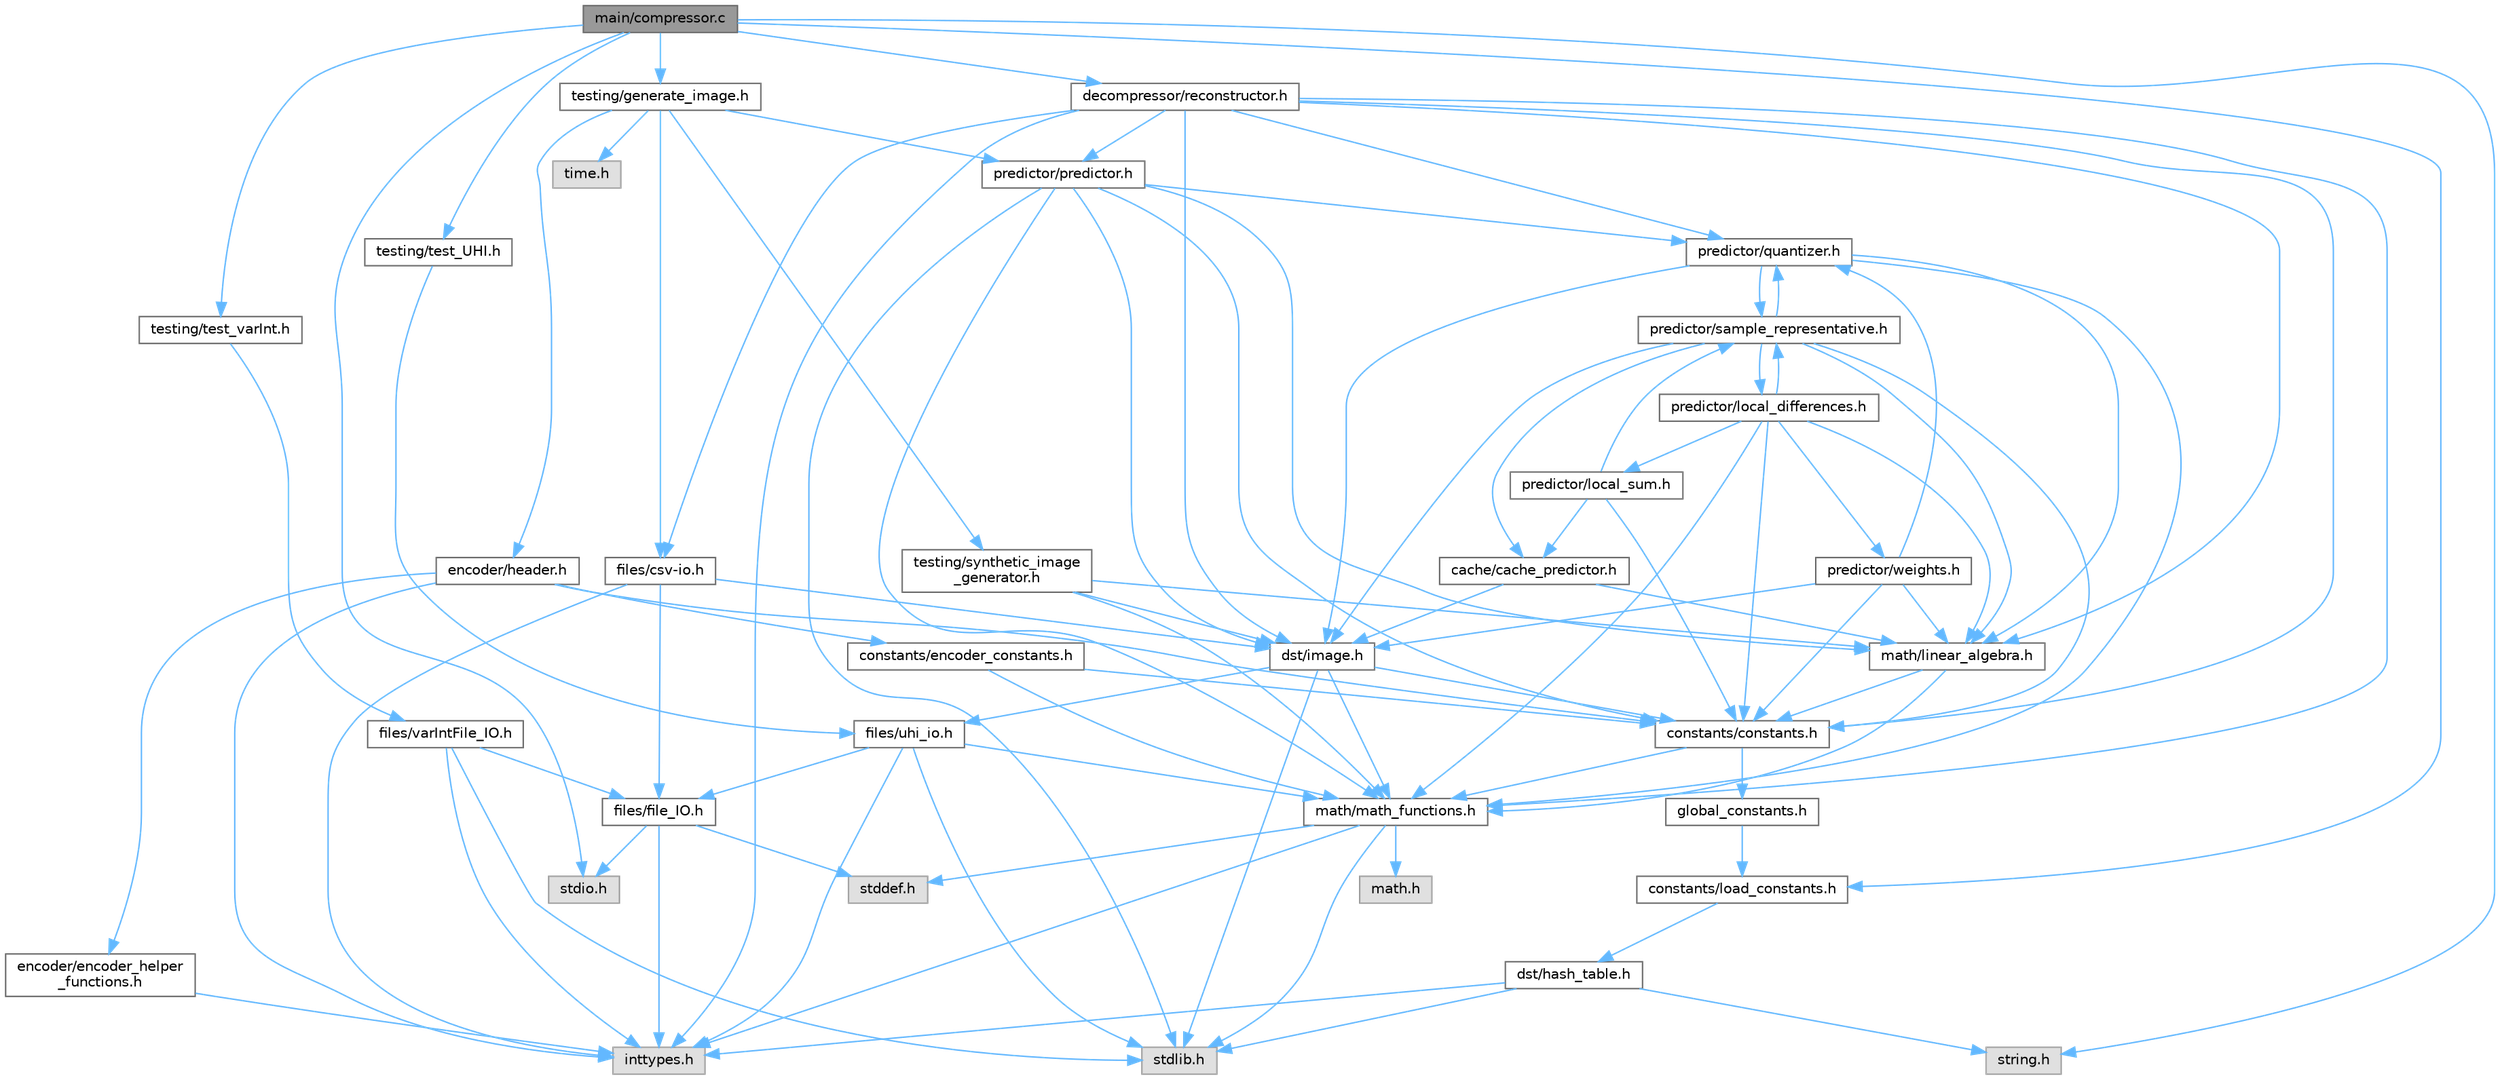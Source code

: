 digraph "main/compressor.c"
{
 // LATEX_PDF_SIZE
  bgcolor="transparent";
  edge [fontname=Helvetica,fontsize=10,labelfontname=Helvetica,labelfontsize=10];
  node [fontname=Helvetica,fontsize=10,shape=box,height=0.2,width=0.4];
  Node1 [id="Node000001",label="main/compressor.c",height=0.2,width=0.4,color="gray40", fillcolor="grey60", style="filled", fontcolor="black",tooltip=" "];
  Node1 -> Node2 [id="edge187_Node000001_Node000002",color="steelblue1",style="solid",tooltip=" "];
  Node2 [id="Node000002",label="stdio.h",height=0.2,width=0.4,color="grey60", fillcolor="#E0E0E0", style="filled",tooltip=" "];
  Node1 -> Node3 [id="edge188_Node000001_Node000003",color="steelblue1",style="solid",tooltip=" "];
  Node3 [id="Node000003",label="string.h",height=0.2,width=0.4,color="grey60", fillcolor="#E0E0E0", style="filled",tooltip=" "];
  Node1 -> Node4 [id="edge189_Node000001_Node000004",color="steelblue1",style="solid",tooltip=" "];
  Node4 [id="Node000004",label="constants/load_constants.h",height=0.2,width=0.4,color="grey40", fillcolor="white", style="filled",URL="$d7/dce/a00143.html",tooltip=" "];
  Node4 -> Node5 [id="edge190_Node000004_Node000005",color="steelblue1",style="solid",tooltip=" "];
  Node5 [id="Node000005",label="dst/hash_table.h",height=0.2,width=0.4,color="grey40", fillcolor="white", style="filled",URL="$df/d6a/a00119.html",tooltip=" "];
  Node5 -> Node6 [id="edge191_Node000005_Node000006",color="steelblue1",style="solid",tooltip=" "];
  Node6 [id="Node000006",label="stdlib.h",height=0.2,width=0.4,color="grey60", fillcolor="#E0E0E0", style="filled",tooltip=" "];
  Node5 -> Node7 [id="edge192_Node000005_Node000007",color="steelblue1",style="solid",tooltip=" "];
  Node7 [id="Node000007",label="inttypes.h",height=0.2,width=0.4,color="grey60", fillcolor="#E0E0E0", style="filled",tooltip=" "];
  Node5 -> Node3 [id="edge193_Node000005_Node000003",color="steelblue1",style="solid",tooltip=" "];
  Node1 -> Node8 [id="edge194_Node000001_Node000008",color="steelblue1",style="solid",tooltip=" "];
  Node8 [id="Node000008",label="testing/generate_image.h",height=0.2,width=0.4,color="grey40", fillcolor="white", style="filled",URL="$df/d03/a00062.html",tooltip=" "];
  Node8 -> Node9 [id="edge195_Node000008_Node000009",color="steelblue1",style="solid",tooltip=" "];
  Node9 [id="Node000009",label="predictor/predictor.h",height=0.2,width=0.4,color="grey40", fillcolor="white", style="filled",URL="$d0/dc2/a00104.html",tooltip=" "];
  Node9 -> Node6 [id="edge196_Node000009_Node000006",color="steelblue1",style="solid",tooltip=" "];
  Node9 -> Node10 [id="edge197_Node000009_Node000010",color="steelblue1",style="solid",tooltip=" "];
  Node10 [id="Node000010",label="constants/constants.h",height=0.2,width=0.4,color="grey40", fillcolor="white", style="filled",URL="$d9/db6/a00146.html",tooltip=" "];
  Node10 -> Node11 [id="edge198_Node000010_Node000011",color="steelblue1",style="solid",tooltip=" "];
  Node11 [id="Node000011",label="math/math_functions.h",height=0.2,width=0.4,color="grey40", fillcolor="white", style="filled",URL="$d7/d9a/a00152.html",tooltip=" "];
  Node11 -> Node6 [id="edge199_Node000011_Node000006",color="steelblue1",style="solid",tooltip=" "];
  Node11 -> Node12 [id="edge200_Node000011_Node000012",color="steelblue1",style="solid",tooltip=" "];
  Node12 [id="Node000012",label="math.h",height=0.2,width=0.4,color="grey60", fillcolor="#E0E0E0", style="filled",tooltip=" "];
  Node11 -> Node7 [id="edge201_Node000011_Node000007",color="steelblue1",style="solid",tooltip=" "];
  Node11 -> Node13 [id="edge202_Node000011_Node000013",color="steelblue1",style="solid",tooltip=" "];
  Node13 [id="Node000013",label="stddef.h",height=0.2,width=0.4,color="grey60", fillcolor="#E0E0E0", style="filled",tooltip=" "];
  Node10 -> Node14 [id="edge203_Node000010_Node000014",color="steelblue1",style="solid",tooltip=" "];
  Node14 [id="Node000014",label="global_constants.h",height=0.2,width=0.4,color="grey40", fillcolor="white", style="filled",URL="$d2/df5/a00137.html",tooltip=" "];
  Node14 -> Node4 [id="edge204_Node000014_Node000004",color="steelblue1",style="solid",tooltip=" "];
  Node9 -> Node11 [id="edge205_Node000009_Node000011",color="steelblue1",style="solid",tooltip=" "];
  Node9 -> Node15 [id="edge206_Node000009_Node000015",color="steelblue1",style="solid",tooltip=" "];
  Node15 [id="Node000015",label="math/linear_algebra.h",height=0.2,width=0.4,color="grey40", fillcolor="white", style="filled",URL="$da/d1e/a00149.html",tooltip=" "];
  Node15 -> Node10 [id="edge207_Node000015_Node000010",color="steelblue1",style="solid",tooltip=" "];
  Node15 -> Node11 [id="edge208_Node000015_Node000011",color="steelblue1",style="solid",tooltip=" "];
  Node9 -> Node16 [id="edge209_Node000009_Node000016",color="steelblue1",style="solid",tooltip=" "];
  Node16 [id="Node000016",label="dst/image.h",height=0.2,width=0.4,color="grey40", fillcolor="white", style="filled",URL="$d3/d00/a00113.html",tooltip=" "];
  Node16 -> Node11 [id="edge210_Node000016_Node000011",color="steelblue1",style="solid",tooltip=" "];
  Node16 -> Node10 [id="edge211_Node000016_Node000010",color="steelblue1",style="solid",tooltip=" "];
  Node16 -> Node6 [id="edge212_Node000016_Node000006",color="steelblue1",style="solid",tooltip=" "];
  Node16 -> Node17 [id="edge213_Node000016_Node000017",color="steelblue1",style="solid",tooltip=" "];
  Node17 [id="Node000017",label="files/uhi_io.h",height=0.2,width=0.4,color="grey40", fillcolor="white", style="filled",URL="$d1/d88/a00128.html",tooltip=" "];
  Node17 -> Node7 [id="edge214_Node000017_Node000007",color="steelblue1",style="solid",tooltip=" "];
  Node17 -> Node6 [id="edge215_Node000017_Node000006",color="steelblue1",style="solid",tooltip=" "];
  Node17 -> Node18 [id="edge216_Node000017_Node000018",color="steelblue1",style="solid",tooltip=" "];
  Node18 [id="Node000018",label="files/file_IO.h",height=0.2,width=0.4,color="grey40", fillcolor="white", style="filled",URL="$df/dc8/a00122.html",tooltip=" "];
  Node18 -> Node7 [id="edge217_Node000018_Node000007",color="steelblue1",style="solid",tooltip=" "];
  Node18 -> Node13 [id="edge218_Node000018_Node000013",color="steelblue1",style="solid",tooltip=" "];
  Node18 -> Node2 [id="edge219_Node000018_Node000002",color="steelblue1",style="solid",tooltip=" "];
  Node17 -> Node11 [id="edge220_Node000017_Node000011",color="steelblue1",style="solid",tooltip=" "];
  Node9 -> Node19 [id="edge221_Node000009_Node000019",color="steelblue1",style="solid",tooltip=" "];
  Node19 [id="Node000019",label="predictor/quantizer.h",height=0.2,width=0.4,color="grey40", fillcolor="white", style="filled",URL="$d1/d44/a00098.html",tooltip=" "];
  Node19 -> Node16 [id="edge222_Node000019_Node000016",color="steelblue1",style="solid",tooltip=" "];
  Node19 -> Node11 [id="edge223_Node000019_Node000011",color="steelblue1",style="solid",tooltip=" "];
  Node19 -> Node15 [id="edge224_Node000019_Node000015",color="steelblue1",style="solid",tooltip=" "];
  Node19 -> Node20 [id="edge225_Node000019_Node000020",color="steelblue1",style="solid",tooltip=" "];
  Node20 [id="Node000020",label="predictor/sample_representative.h",height=0.2,width=0.4,color="grey40", fillcolor="white", style="filled",URL="$d1/dc1/a00092.html",tooltip=" "];
  Node20 -> Node16 [id="edge226_Node000020_Node000016",color="steelblue1",style="solid",tooltip=" "];
  Node20 -> Node10 [id="edge227_Node000020_Node000010",color="steelblue1",style="solid",tooltip=" "];
  Node20 -> Node21 [id="edge228_Node000020_Node000021",color="steelblue1",style="solid",tooltip=" "];
  Node21 [id="Node000021",label="cache/cache_predictor.h",height=0.2,width=0.4,color="grey40", fillcolor="white", style="filled",URL="$db/db6/a00074.html",tooltip="Deprecated, Used as a buffer for debugging and temporary storage."];
  Node21 -> Node15 [id="edge229_Node000021_Node000015",color="steelblue1",style="solid",tooltip=" "];
  Node21 -> Node16 [id="edge230_Node000021_Node000016",color="steelblue1",style="solid",tooltip=" "];
  Node20 -> Node15 [id="edge231_Node000020_Node000015",color="steelblue1",style="solid",tooltip=" "];
  Node20 -> Node22 [id="edge232_Node000020_Node000022",color="steelblue1",style="solid",tooltip=" "];
  Node22 [id="Node000022",label="predictor/local_differences.h",height=0.2,width=0.4,color="grey40", fillcolor="white", style="filled",URL="$d4/d3a/a00101.html",tooltip=" "];
  Node22 -> Node10 [id="edge233_Node000022_Node000010",color="steelblue1",style="solid",tooltip=" "];
  Node22 -> Node15 [id="edge234_Node000022_Node000015",color="steelblue1",style="solid",tooltip=" "];
  Node22 -> Node11 [id="edge235_Node000022_Node000011",color="steelblue1",style="solid",tooltip=" "];
  Node22 -> Node23 [id="edge236_Node000022_Node000023",color="steelblue1",style="solid",tooltip=" "];
  Node23 [id="Node000023",label="predictor/local_sum.h",height=0.2,width=0.4,color="grey40", fillcolor="white", style="filled",URL="$df/d98/a00107.html",tooltip=" "];
  Node23 -> Node10 [id="edge237_Node000023_Node000010",color="steelblue1",style="solid",tooltip=" "];
  Node23 -> Node20 [id="edge238_Node000023_Node000020",color="steelblue1",style="solid",tooltip=" "];
  Node23 -> Node21 [id="edge239_Node000023_Node000021",color="steelblue1",style="solid",tooltip=" "];
  Node22 -> Node20 [id="edge240_Node000022_Node000020",color="steelblue1",style="solid",tooltip=" "];
  Node22 -> Node24 [id="edge241_Node000022_Node000024",color="steelblue1",style="solid",tooltip=" "];
  Node24 [id="Node000024",label="predictor/weights.h",height=0.2,width=0.4,color="grey40", fillcolor="white", style="filled",URL="$d9/d77/a00095.html",tooltip=" "];
  Node24 -> Node10 [id="edge242_Node000024_Node000010",color="steelblue1",style="solid",tooltip=" "];
  Node24 -> Node16 [id="edge243_Node000024_Node000016",color="steelblue1",style="solid",tooltip=" "];
  Node24 -> Node15 [id="edge244_Node000024_Node000015",color="steelblue1",style="solid",tooltip=" "];
  Node24 -> Node19 [id="edge245_Node000024_Node000019",color="steelblue1",style="solid",tooltip=" "];
  Node20 -> Node19 [id="edge246_Node000020_Node000019",color="steelblue1",style="solid",tooltip=" "];
  Node8 -> Node25 [id="edge247_Node000008_Node000025",color="steelblue1",style="solid",tooltip=" "];
  Node25 [id="Node000025",label="encoder/header.h",height=0.2,width=0.4,color="grey40", fillcolor="white", style="filled",URL="$d1/d09/a00077.html",tooltip=" "];
  Node25 -> Node7 [id="edge248_Node000025_Node000007",color="steelblue1",style="solid",tooltip=" "];
  Node25 -> Node10 [id="edge249_Node000025_Node000010",color="steelblue1",style="solid",tooltip=" "];
  Node25 -> Node26 [id="edge250_Node000025_Node000026",color="steelblue1",style="solid",tooltip=" "];
  Node26 [id="Node000026",label="constants/encoder_constants.h",height=0.2,width=0.4,color="grey40", fillcolor="white", style="filled",URL="$d5/db1/a00140.html",tooltip=" "];
  Node26 -> Node11 [id="edge251_Node000026_Node000011",color="steelblue1",style="solid",tooltip=" "];
  Node26 -> Node10 [id="edge252_Node000026_Node000010",color="steelblue1",style="solid",tooltip=" "];
  Node25 -> Node27 [id="edge253_Node000025_Node000027",color="steelblue1",style="solid",tooltip=" "];
  Node27 [id="Node000027",label="encoder/encoder_helper\l_functions.h",height=0.2,width=0.4,color="grey40", fillcolor="white", style="filled",URL="$d2/d1f/a00083.html",tooltip=" "];
  Node27 -> Node7 [id="edge254_Node000027_Node000007",color="steelblue1",style="solid",tooltip=" "];
  Node8 -> Node28 [id="edge255_Node000008_Node000028",color="steelblue1",style="solid",tooltip=" "];
  Node28 [id="Node000028",label="files/csv-io.h",height=0.2,width=0.4,color="grey40", fillcolor="white", style="filled",URL="$dc/dfe/a00125.html",tooltip=" "];
  Node28 -> Node7 [id="edge256_Node000028_Node000007",color="steelblue1",style="solid",tooltip=" "];
  Node28 -> Node16 [id="edge257_Node000028_Node000016",color="steelblue1",style="solid",tooltip=" "];
  Node28 -> Node18 [id="edge258_Node000028_Node000018",color="steelblue1",style="solid",tooltip=" "];
  Node8 -> Node29 [id="edge259_Node000008_Node000029",color="steelblue1",style="solid",tooltip=" "];
  Node29 [id="Node000029",label="testing/synthetic_image\l_generator.h",height=0.2,width=0.4,color="grey40", fillcolor="white", style="filled",URL="$de/de1/a00065.html",tooltip=" "];
  Node29 -> Node11 [id="edge260_Node000029_Node000011",color="steelblue1",style="solid",tooltip=" "];
  Node29 -> Node15 [id="edge261_Node000029_Node000015",color="steelblue1",style="solid",tooltip=" "];
  Node29 -> Node16 [id="edge262_Node000029_Node000016",color="steelblue1",style="solid",tooltip=" "];
  Node8 -> Node30 [id="edge263_Node000008_Node000030",color="steelblue1",style="solid",tooltip=" "];
  Node30 [id="Node000030",label="time.h",height=0.2,width=0.4,color="grey60", fillcolor="#E0E0E0", style="filled",tooltip=" "];
  Node1 -> Node31 [id="edge264_Node000001_Node000031",color="steelblue1",style="solid",tooltip=" "];
  Node31 [id="Node000031",label="decompressor/reconstructor.h",height=0.2,width=0.4,color="grey40", fillcolor="white", style="filled",URL="$d4/d81/a00110.html",tooltip=" "];
  Node31 -> Node10 [id="edge265_Node000031_Node000010",color="steelblue1",style="solid",tooltip=" "];
  Node31 -> Node11 [id="edge266_Node000031_Node000011",color="steelblue1",style="solid",tooltip=" "];
  Node31 -> Node15 [id="edge267_Node000031_Node000015",color="steelblue1",style="solid",tooltip=" "];
  Node31 -> Node16 [id="edge268_Node000031_Node000016",color="steelblue1",style="solid",tooltip=" "];
  Node31 -> Node19 [id="edge269_Node000031_Node000019",color="steelblue1",style="solid",tooltip=" "];
  Node31 -> Node28 [id="edge270_Node000031_Node000028",color="steelblue1",style="solid",tooltip=" "];
  Node31 -> Node7 [id="edge271_Node000031_Node000007",color="steelblue1",style="solid",tooltip=" "];
  Node31 -> Node9 [id="edge272_Node000031_Node000009",color="steelblue1",style="solid",tooltip=" "];
  Node1 -> Node32 [id="edge273_Node000001_Node000032",color="steelblue1",style="solid",tooltip=" "];
  Node32 [id="Node000032",label="testing/test_varInt.h",height=0.2,width=0.4,color="grey40", fillcolor="white", style="filled",URL="$d3/d8b/a00059.html",tooltip=" "];
  Node32 -> Node33 [id="edge274_Node000032_Node000033",color="steelblue1",style="solid",tooltip=" "];
  Node33 [id="Node000033",label="files/varIntFile_IO.h",height=0.2,width=0.4,color="grey40", fillcolor="white", style="filled",URL="$d7/d06/a00131.html",tooltip="File Input/Output for Variable-Length Words."];
  Node33 -> Node7 [id="edge275_Node000033_Node000007",color="steelblue1",style="solid",tooltip=" "];
  Node33 -> Node6 [id="edge276_Node000033_Node000006",color="steelblue1",style="solid",tooltip=" "];
  Node33 -> Node18 [id="edge277_Node000033_Node000018",color="steelblue1",style="solid",tooltip=" "];
  Node1 -> Node34 [id="edge278_Node000001_Node000034",color="steelblue1",style="solid",tooltip=" "];
  Node34 [id="Node000034",label="testing/test_UHI.h",height=0.2,width=0.4,color="grey40", fillcolor="white", style="filled",URL="$d0/d89/a00071.html",tooltip=" "];
  Node34 -> Node17 [id="edge279_Node000034_Node000017",color="steelblue1",style="solid",tooltip=" "];
}
